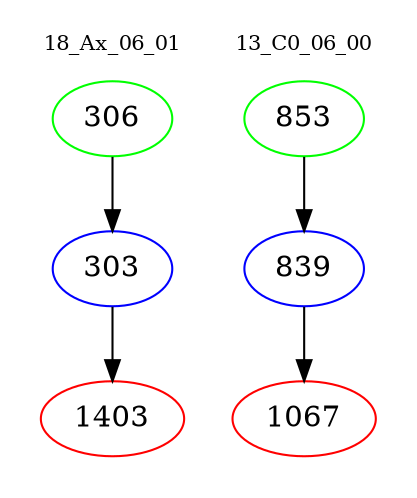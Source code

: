 digraph{
subgraph cluster_0 {
color = white
label = "18_Ax_06_01";
fontsize=10;
T0_306 [label="306", color="green"]
T0_306 -> T0_303 [color="black"]
T0_303 [label="303", color="blue"]
T0_303 -> T0_1403 [color="black"]
T0_1403 [label="1403", color="red"]
}
subgraph cluster_1 {
color = white
label = "13_C0_06_00";
fontsize=10;
T1_853 [label="853", color="green"]
T1_853 -> T1_839 [color="black"]
T1_839 [label="839", color="blue"]
T1_839 -> T1_1067 [color="black"]
T1_1067 [label="1067", color="red"]
}
}
